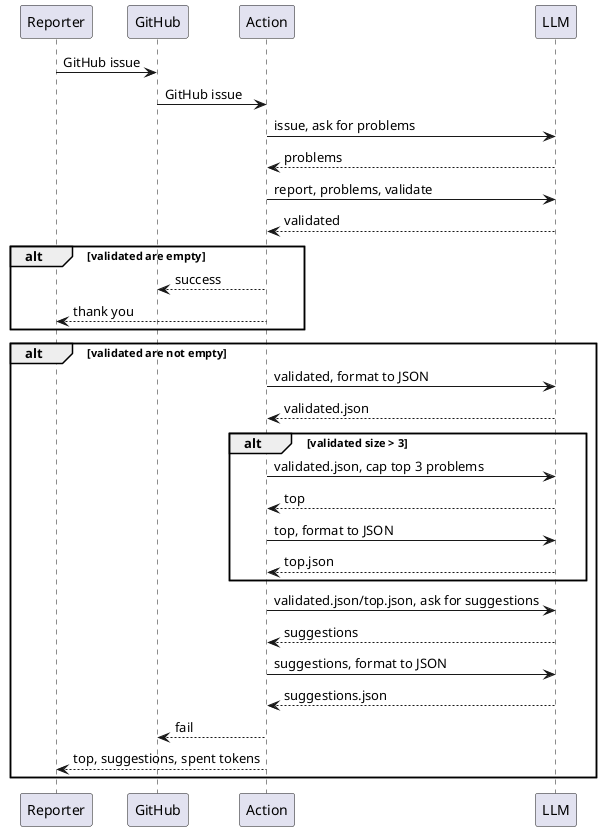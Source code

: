 @startuml
participant Reporter as reporter
participant GitHub as github
participant Action as action
participant LLM as llm

reporter -> github: GitHub issue
github -> action: GitHub issue
action -> llm: issue, ask for problems
llm --> action: problems
action -> llm: report, problems, validate
llm --> action: validated
alt validated are empty
  action --> github: success
  action --> reporter: thank you
end
alt validated are not empty
  action -> llm: validated, format to JSON
  llm --> action: validated.json
  alt validated size > 3
    action -> llm: validated.json, cap top 3 problems
    llm --> action: top
    action -> llm: top, format to JSON
    llm --> action: top.json
  end
  action -> llm: validated.json/top.json, ask for suggestions
  llm --> action: suggestions
  action -> llm: suggestions, format to JSON
  llm --> action: suggestions.json
  action --> github: fail
  action --> reporter: top, suggestions, spent tokens
end
@enduml
